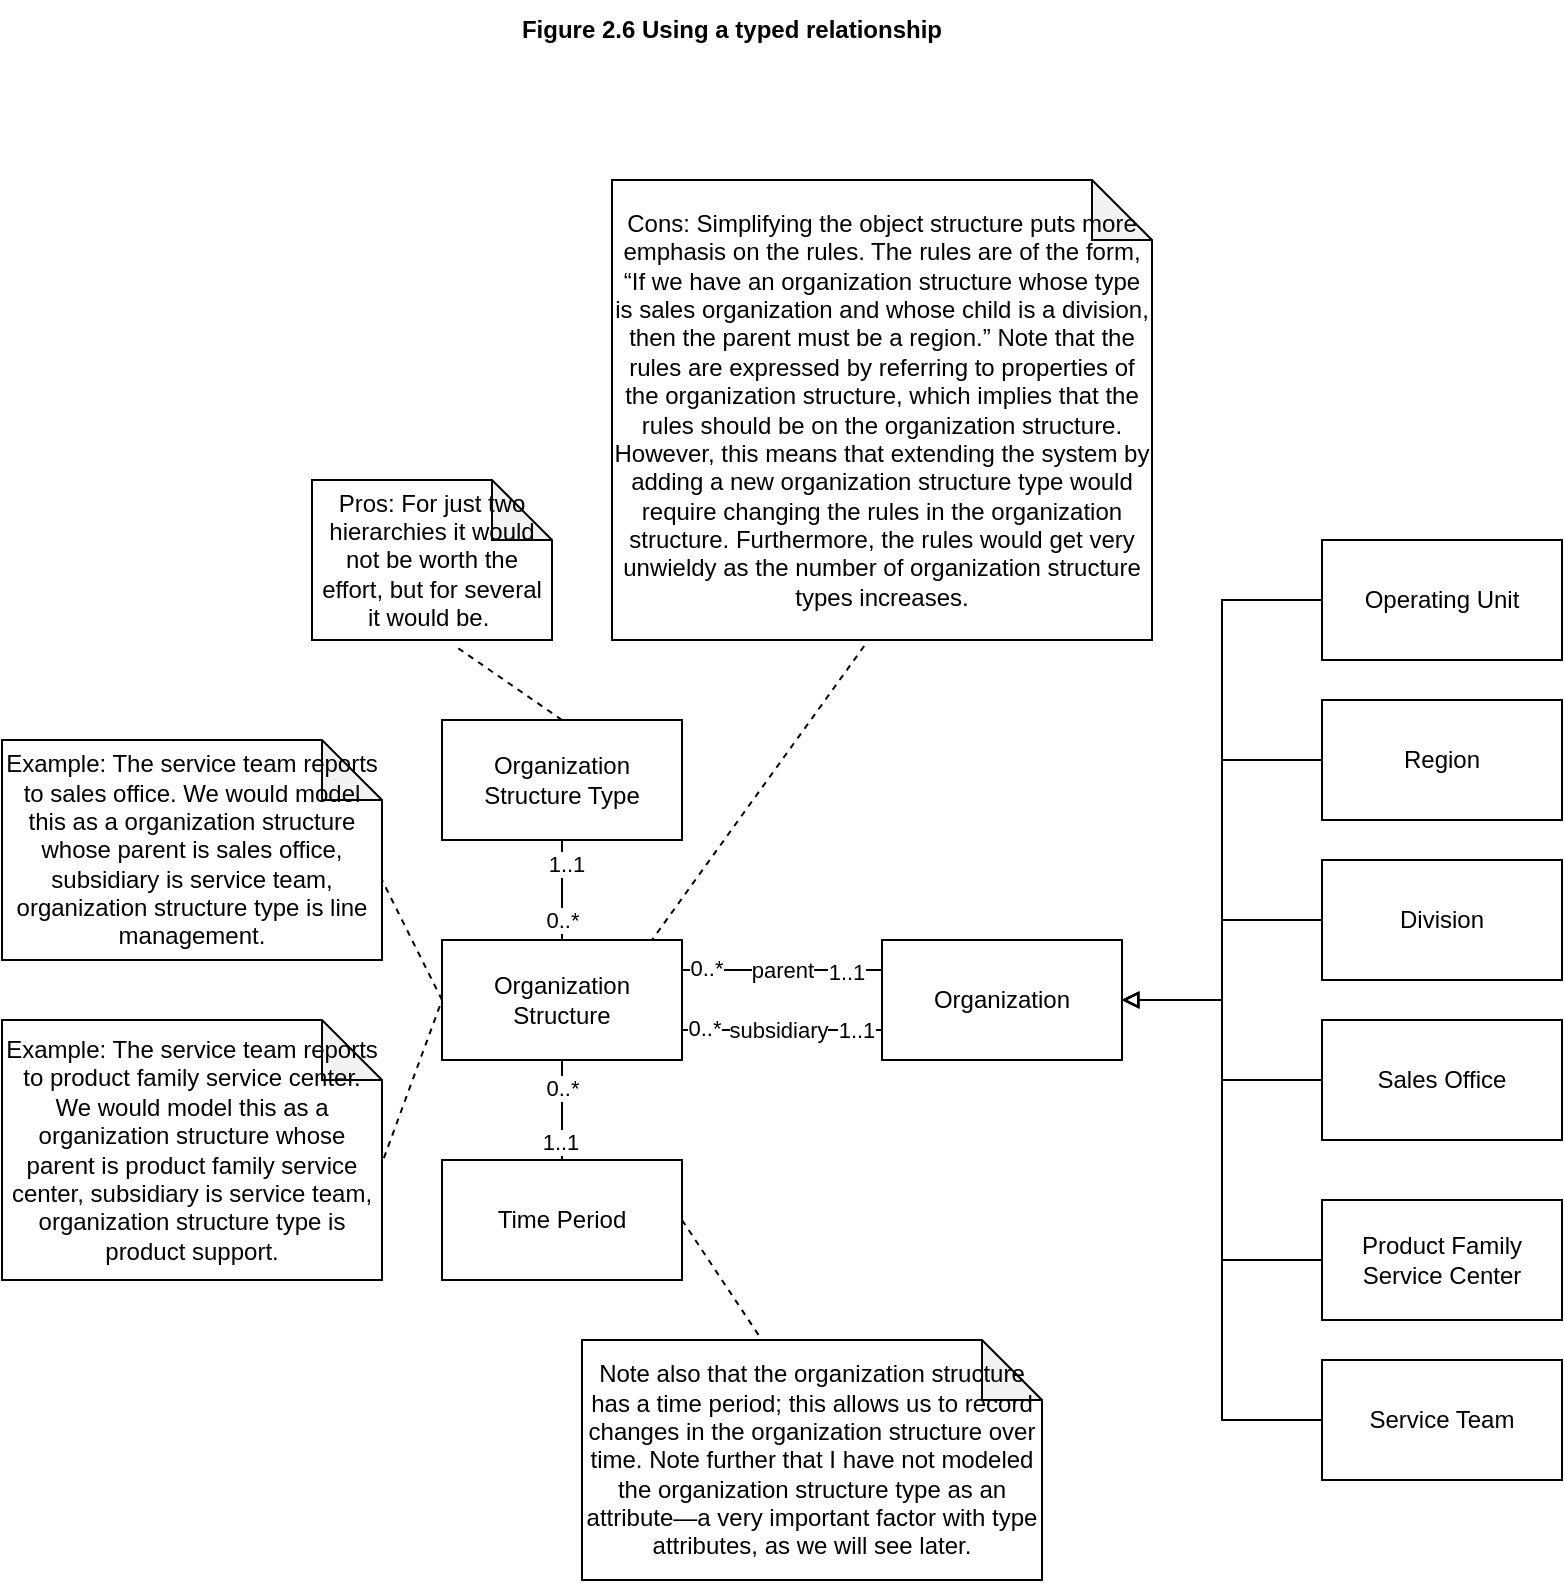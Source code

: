 <mxfile version="20.2.8" type="device"><diagram id="9qcoIvDkOtP1Ot1AUUI5" name="Page-1"><mxGraphModel dx="1426" dy="852" grid="1" gridSize="10" guides="1" tooltips="1" connect="1" arrows="1" fold="1" page="1" pageScale="1" pageWidth="850" pageHeight="1100" math="0" shadow="0"><root><mxCell id="0"/><mxCell id="1" parent="0"/><mxCell id="v0To5dQC1nnuXEylRbWz-1" value="Organization" style="rounded=0;whiteSpace=wrap;html=1;" parent="1" vertex="1"><mxGeometry x="475" y="520" width="120" height="60" as="geometry"/></mxCell><mxCell id="v0To5dQC1nnuXEylRbWz-7" value="" style="edgeStyle=elbowEdgeStyle;elbow=horizontal;endArrow=block;html=1;rounded=0;endFill=0;exitX=0;exitY=0.5;exitDx=0;exitDy=0;" parent="1" source="v0To5dQC1nnuXEylRbWz-9" target="v0To5dQC1nnuXEylRbWz-1" edge="1"><mxGeometry width="50" height="50" relative="1" as="geometry"><mxPoint x="825" y="590" as="sourcePoint"/><mxPoint x="585" y="550" as="targetPoint"/></mxGeometry></mxCell><mxCell id="v0To5dQC1nnuXEylRbWz-8" value="Region" style="rounded=0;whiteSpace=wrap;html=1;" parent="1" vertex="1"><mxGeometry x="695" y="400" width="120" height="60" as="geometry"/></mxCell><mxCell id="v0To5dQC1nnuXEylRbWz-9" value="Operating Unit" style="rounded=0;whiteSpace=wrap;html=1;" parent="1" vertex="1"><mxGeometry x="695" y="320" width="120" height="60" as="geometry"/></mxCell><mxCell id="v0To5dQC1nnuXEylRbWz-10" value="Division" style="rounded=0;whiteSpace=wrap;html=1;" parent="1" vertex="1"><mxGeometry x="695" y="480" width="120" height="60" as="geometry"/></mxCell><mxCell id="v0To5dQC1nnuXEylRbWz-11" value="Sales Office" style="rounded=0;whiteSpace=wrap;html=1;" parent="1" vertex="1"><mxGeometry x="695" y="560" width="120" height="60" as="geometry"/></mxCell><mxCell id="v0To5dQC1nnuXEylRbWz-12" value="" style="edgeStyle=elbowEdgeStyle;elbow=horizontal;endArrow=block;html=1;rounded=0;endFill=0;exitX=0;exitY=0.5;exitDx=0;exitDy=0;" parent="1" source="v0To5dQC1nnuXEylRbWz-8" target="v0To5dQC1nnuXEylRbWz-1" edge="1"><mxGeometry width="50" height="50" relative="1" as="geometry"><mxPoint x="695" y="520" as="sourcePoint"/><mxPoint x="585" y="550" as="targetPoint"/><Array as="points"/></mxGeometry></mxCell><mxCell id="v0To5dQC1nnuXEylRbWz-13" value="" style="edgeStyle=elbowEdgeStyle;elbow=horizontal;endArrow=block;html=1;rounded=0;exitX=0;exitY=0.5;exitDx=0;exitDy=0;endFill=0;entryX=1;entryY=0.5;entryDx=0;entryDy=0;" parent="1" source="v0To5dQC1nnuXEylRbWz-10" target="v0To5dQC1nnuXEylRbWz-1" edge="1"><mxGeometry width="50" height="50" relative="1" as="geometry"><mxPoint x="865" y="680" as="sourcePoint"/><mxPoint x="585" y="550" as="targetPoint"/></mxGeometry></mxCell><mxCell id="v0To5dQC1nnuXEylRbWz-14" value="" style="edgeStyle=elbowEdgeStyle;elbow=horizontal;endArrow=block;html=1;rounded=0;endFill=0;" parent="1" source="v0To5dQC1nnuXEylRbWz-11" target="v0To5dQC1nnuXEylRbWz-1" edge="1"><mxGeometry width="50" height="50" relative="1" as="geometry"><mxPoint x="885" y="600" as="sourcePoint"/><mxPoint x="585" y="550" as="targetPoint"/></mxGeometry></mxCell><mxCell id="fa2rseI8tUjauM1b9hwE-1" value="Organization Structure" style="rounded=0;whiteSpace=wrap;html=1;" parent="1" vertex="1"><mxGeometry x="255" y="520" width="120" height="60" as="geometry"/></mxCell><mxCell id="fa2rseI8tUjauM1b9hwE-2" value="" style="endArrow=none;html=1;rounded=0;exitX=1;exitY=0.25;exitDx=0;exitDy=0;entryX=0;entryY=0.25;entryDx=0;entryDy=0;" parent="1" source="fa2rseI8tUjauM1b9hwE-1" target="v0To5dQC1nnuXEylRbWz-1" edge="1"><mxGeometry width="50" height="50" relative="1" as="geometry"><mxPoint x="425" y="660" as="sourcePoint"/><mxPoint x="475" y="610" as="targetPoint"/></mxGeometry></mxCell><mxCell id="fa2rseI8tUjauM1b9hwE-4" value="0..*" style="edgeLabel;html=1;align=center;verticalAlign=middle;resizable=0;points=[];" parent="fa2rseI8tUjauM1b9hwE-2" vertex="1" connectable="0"><mxGeometry x="-0.837" y="1" relative="1" as="geometry"><mxPoint x="4" as="offset"/></mxGeometry></mxCell><mxCell id="fa2rseI8tUjauM1b9hwE-5" value="1..1" style="edgeLabel;html=1;align=center;verticalAlign=middle;resizable=0;points=[];" parent="fa2rseI8tUjauM1b9hwE-2" vertex="1" connectable="0"><mxGeometry x="0.644" y="-1" relative="1" as="geometry"><mxPoint as="offset"/></mxGeometry></mxCell><mxCell id="fa2rseI8tUjauM1b9hwE-6" value="parent" style="edgeLabel;html=1;align=center;verticalAlign=middle;resizable=0;points=[];" parent="fa2rseI8tUjauM1b9hwE-2" vertex="1" connectable="0"><mxGeometry x="-0.148" relative="1" as="geometry"><mxPoint x="7" as="offset"/></mxGeometry></mxCell><mxCell id="fa2rseI8tUjauM1b9hwE-3" value="" style="endArrow=none;html=1;rounded=0;exitX=1;exitY=0.75;exitDx=0;exitDy=0;entryX=0;entryY=0.75;entryDx=0;entryDy=0;" parent="1" source="fa2rseI8tUjauM1b9hwE-1" target="v0To5dQC1nnuXEylRbWz-1" edge="1"><mxGeometry width="50" height="50" relative="1" as="geometry"><mxPoint x="395.0" y="545" as="sourcePoint"/><mxPoint x="455" y="560" as="targetPoint"/></mxGeometry></mxCell><mxCell id="fa2rseI8tUjauM1b9hwE-7" value="0..*" style="edgeLabel;html=1;align=center;verticalAlign=middle;resizable=0;points=[];" parent="fa2rseI8tUjauM1b9hwE-3" vertex="1" connectable="0"><mxGeometry x="-0.794" y="1" relative="1" as="geometry"><mxPoint as="offset"/></mxGeometry></mxCell><mxCell id="fa2rseI8tUjauM1b9hwE-8" value="1..1" style="edgeLabel;html=1;align=center;verticalAlign=middle;resizable=0;points=[];" parent="fa2rseI8tUjauM1b9hwE-3" vertex="1" connectable="0"><mxGeometry x="0.738" relative="1" as="geometry"><mxPoint as="offset"/></mxGeometry></mxCell><mxCell id="fa2rseI8tUjauM1b9hwE-9" value="subsidiary" style="edgeLabel;html=1;align=center;verticalAlign=middle;resizable=0;points=[];" parent="fa2rseI8tUjauM1b9hwE-3" vertex="1" connectable="0"><mxGeometry x="-0.047" relative="1" as="geometry"><mxPoint as="offset"/></mxGeometry></mxCell><mxCell id="fa2rseI8tUjauM1b9hwE-10" value="Organization Structure Type" style="rounded=0;whiteSpace=wrap;html=1;" parent="1" vertex="1"><mxGeometry x="255" y="410" width="120" height="60" as="geometry"/></mxCell><mxCell id="fa2rseI8tUjauM1b9hwE-11" value="Time Period" style="rounded=0;whiteSpace=wrap;html=1;" parent="1" vertex="1"><mxGeometry x="255" y="630" width="120" height="60" as="geometry"/></mxCell><mxCell id="fa2rseI8tUjauM1b9hwE-14" value="" style="endArrow=none;html=1;rounded=0;entryX=0.5;entryY=1;entryDx=0;entryDy=0;exitX=0.5;exitY=0;exitDx=0;exitDy=0;" parent="1" source="fa2rseI8tUjauM1b9hwE-1" target="fa2rseI8tUjauM1b9hwE-10" edge="1"><mxGeometry width="50" height="50" relative="1" as="geometry"><mxPoint x="455" y="570" as="sourcePoint"/><mxPoint x="505" y="520" as="targetPoint"/></mxGeometry></mxCell><mxCell id="fa2rseI8tUjauM1b9hwE-16" value="1..1" style="edgeLabel;html=1;align=center;verticalAlign=middle;resizable=0;points=[];" parent="fa2rseI8tUjauM1b9hwE-14" vertex="1" connectable="0"><mxGeometry x="0.524" y="-2" relative="1" as="geometry"><mxPoint as="offset"/></mxGeometry></mxCell><mxCell id="fa2rseI8tUjauM1b9hwE-17" value="0..*" style="edgeLabel;html=1;align=center;verticalAlign=middle;resizable=0;points=[];" parent="fa2rseI8tUjauM1b9hwE-14" vertex="1" connectable="0"><mxGeometry x="-0.608" y="1" relative="1" as="geometry"><mxPoint x="1" as="offset"/></mxGeometry></mxCell><mxCell id="fa2rseI8tUjauM1b9hwE-15" value="" style="endArrow=none;html=1;rounded=0;entryX=0.5;entryY=1;entryDx=0;entryDy=0;exitX=0.5;exitY=0;exitDx=0;exitDy=0;" parent="1" source="fa2rseI8tUjauM1b9hwE-11" target="fa2rseI8tUjauM1b9hwE-1" edge="1"><mxGeometry width="50" height="50" relative="1" as="geometry"><mxPoint x="325" y="530" as="sourcePoint"/><mxPoint x="325" y="490" as="targetPoint"/></mxGeometry></mxCell><mxCell id="fa2rseI8tUjauM1b9hwE-18" value="0..*" style="edgeLabel;html=1;align=center;verticalAlign=middle;resizable=0;points=[];" parent="fa2rseI8tUjauM1b9hwE-15" vertex="1" connectable="0"><mxGeometry x="0.454" relative="1" as="geometry"><mxPoint as="offset"/></mxGeometry></mxCell><mxCell id="fa2rseI8tUjauM1b9hwE-19" value="1..1" style="edgeLabel;html=1;align=center;verticalAlign=middle;resizable=0;points=[];" parent="fa2rseI8tUjauM1b9hwE-15" vertex="1" connectable="0"><mxGeometry x="-0.618" y="1" relative="1" as="geometry"><mxPoint as="offset"/></mxGeometry></mxCell><mxCell id="fa2rseI8tUjauM1b9hwE-20" value="Service Team" style="rounded=0;whiteSpace=wrap;html=1;" parent="1" vertex="1"><mxGeometry x="695" y="730" width="120" height="60" as="geometry"/></mxCell><mxCell id="fa2rseI8tUjauM1b9hwE-21" value="" style="edgeStyle=elbowEdgeStyle;elbow=horizontal;endArrow=block;html=1;rounded=0;endFill=0;exitX=0;exitY=0.5;exitDx=0;exitDy=0;entryX=1;entryY=0.5;entryDx=0;entryDy=0;" parent="1" source="fa2rseI8tUjauM1b9hwE-20" target="v0To5dQC1nnuXEylRbWz-1" edge="1"><mxGeometry width="50" height="50" relative="1" as="geometry"><mxPoint x="705" y="670" as="sourcePoint"/><mxPoint x="605" y="560" as="targetPoint"/></mxGeometry></mxCell><mxCell id="fa2rseI8tUjauM1b9hwE-22" value="Product Family Service Center" style="rounded=0;whiteSpace=wrap;html=1;" parent="1" vertex="1"><mxGeometry x="695" y="650" width="120" height="60" as="geometry"/></mxCell><mxCell id="fa2rseI8tUjauM1b9hwE-23" value="" style="edgeStyle=elbowEdgeStyle;elbow=horizontal;endArrow=block;html=1;rounded=0;endFill=0;exitX=0;exitY=0.5;exitDx=0;exitDy=0;" parent="1" source="fa2rseI8tUjauM1b9hwE-22" edge="1"><mxGeometry width="50" height="50" relative="1" as="geometry"><mxPoint x="705" y="810" as="sourcePoint"/><mxPoint x="595" y="550" as="targetPoint"/></mxGeometry></mxCell><mxCell id="fa2rseI8tUjauM1b9hwE-24" value="Example: The service team reports to sales office. We would model this as a organization structure whose parent is sales office, subsidiary is service team, organization structure type is line management." style="shape=note;whiteSpace=wrap;html=1;backgroundOutline=1;darkOpacity=0.05;" parent="1" vertex="1"><mxGeometry x="35" y="420" width="190" height="110" as="geometry"/></mxCell><mxCell id="fa2rseI8tUjauM1b9hwE-25" value="Example: The service team reports to product family service center. We would model this as a organization structure whose parent is product family service center, subsidiary is service team, organization structure type is product support." style="shape=note;whiteSpace=wrap;html=1;backgroundOutline=1;darkOpacity=0.05;" parent="1" vertex="1"><mxGeometry x="35" y="560" width="190" height="130" as="geometry"/></mxCell><mxCell id="gj56z7XVNR4_MdphVoet-1" value="Figure 2.6 Using a typed relationship" style="text;html=1;strokeColor=none;fillColor=none;align=center;verticalAlign=middle;whiteSpace=wrap;rounded=0;fontStyle=1" vertex="1" parent="1"><mxGeometry x="280" y="50" width="240" height="30" as="geometry"/></mxCell><mxCell id="gj56z7XVNR4_MdphVoet-2" value="Pros:&amp;nbsp;For just two hierarchies it would not be worth the effort, but for several it would be.&amp;nbsp;" style="shape=note;whiteSpace=wrap;html=1;backgroundOutline=1;darkOpacity=0.05;" vertex="1" parent="1"><mxGeometry x="190" y="290" width="120" height="80" as="geometry"/></mxCell><mxCell id="gj56z7XVNR4_MdphVoet-4" value="Note also that the organization structure has a time period; this allows us to record changes in the organization structure over time. Note further that I have not modeled the organization structure type as an attribute—a very important factor with type attributes, as we will see later." style="shape=note;whiteSpace=wrap;html=1;backgroundOutline=1;darkOpacity=0.05;" vertex="1" parent="1"><mxGeometry x="325" y="720" width="230" height="120" as="geometry"/></mxCell><mxCell id="gj56z7XVNR4_MdphVoet-5" value="" style="endArrow=none;dashed=1;html=1;rounded=0;entryX=0;entryY=0;entryDx=190;entryDy=70;entryPerimeter=0;exitX=0;exitY=0.5;exitDx=0;exitDy=0;" edge="1" parent="1" source="fa2rseI8tUjauM1b9hwE-1" target="fa2rseI8tUjauM1b9hwE-24"><mxGeometry width="50" height="50" relative="1" as="geometry"><mxPoint x="415" y="650" as="sourcePoint"/><mxPoint x="465" y="600" as="targetPoint"/></mxGeometry></mxCell><mxCell id="gj56z7XVNR4_MdphVoet-6" value="" style="endArrow=none;dashed=1;html=1;rounded=0;exitX=1.005;exitY=0.531;exitDx=0;exitDy=0;exitPerimeter=0;" edge="1" parent="1" source="fa2rseI8tUjauM1b9hwE-25"><mxGeometry width="50" height="50" relative="1" as="geometry"><mxPoint x="265" y="560" as="sourcePoint"/><mxPoint x="255" y="550" as="targetPoint"/></mxGeometry></mxCell><mxCell id="gj56z7XVNR4_MdphVoet-7" value="" style="endArrow=none;dashed=1;html=1;rounded=0;exitX=0.5;exitY=0;exitDx=0;exitDy=0;entryX=0.608;entryY=1.05;entryDx=0;entryDy=0;entryPerimeter=0;" edge="1" parent="1" source="fa2rseI8tUjauM1b9hwE-10" target="gj56z7XVNR4_MdphVoet-2"><mxGeometry width="50" height="50" relative="1" as="geometry"><mxPoint x="265" y="560" as="sourcePoint"/><mxPoint x="230" y="370" as="targetPoint"/></mxGeometry></mxCell><mxCell id="gj56z7XVNR4_MdphVoet-8" value="" style="endArrow=none;dashed=1;html=1;rounded=0;entryX=0.391;entryY=0;entryDx=0;entryDy=0;entryPerimeter=0;exitX=1;exitY=0.5;exitDx=0;exitDy=0;" edge="1" parent="1" source="fa2rseI8tUjauM1b9hwE-11" target="gj56z7XVNR4_MdphVoet-4"><mxGeometry width="50" height="50" relative="1" as="geometry"><mxPoint x="387.04" y="442.98" as="sourcePoint"/><mxPoint x="435" y="400" as="targetPoint"/></mxGeometry></mxCell><mxCell id="gj56z7XVNR4_MdphVoet-9" value="Cons:&amp;nbsp;Simplifying the object structure puts more emphasis on the rules. The rules are of the form, “If we have an organization structure whose type is sales organization and whose child is a division, then the parent must be a region.” Note that the rules are expressed by referring to properties of the organization structure, which implies that the rules should be on the organization structure. However, this means that extending the system by adding a new organization structure type would require changing the rules in the organization structure. Furthermore, the rules would get very unwieldy as the number of organization structure types increases." style="shape=note;whiteSpace=wrap;html=1;backgroundOutline=1;darkOpacity=0.05;" vertex="1" parent="1"><mxGeometry x="340" y="140" width="270" height="230" as="geometry"/></mxCell><mxCell id="gj56z7XVNR4_MdphVoet-10" value="" style="endArrow=none;dashed=1;html=1;rounded=0;exitX=0.467;exitY=1.013;exitDx=0;exitDy=0;entryX=0.875;entryY=0;entryDx=0;entryDy=0;entryPerimeter=0;exitPerimeter=0;" edge="1" parent="1" source="gj56z7XVNR4_MdphVoet-9" target="fa2rseI8tUjauM1b9hwE-1"><mxGeometry width="50" height="50" relative="1" as="geometry"><mxPoint x="325" y="420" as="sourcePoint"/><mxPoint x="272.96" y="384" as="targetPoint"/></mxGeometry></mxCell></root></mxGraphModel></diagram></mxfile>